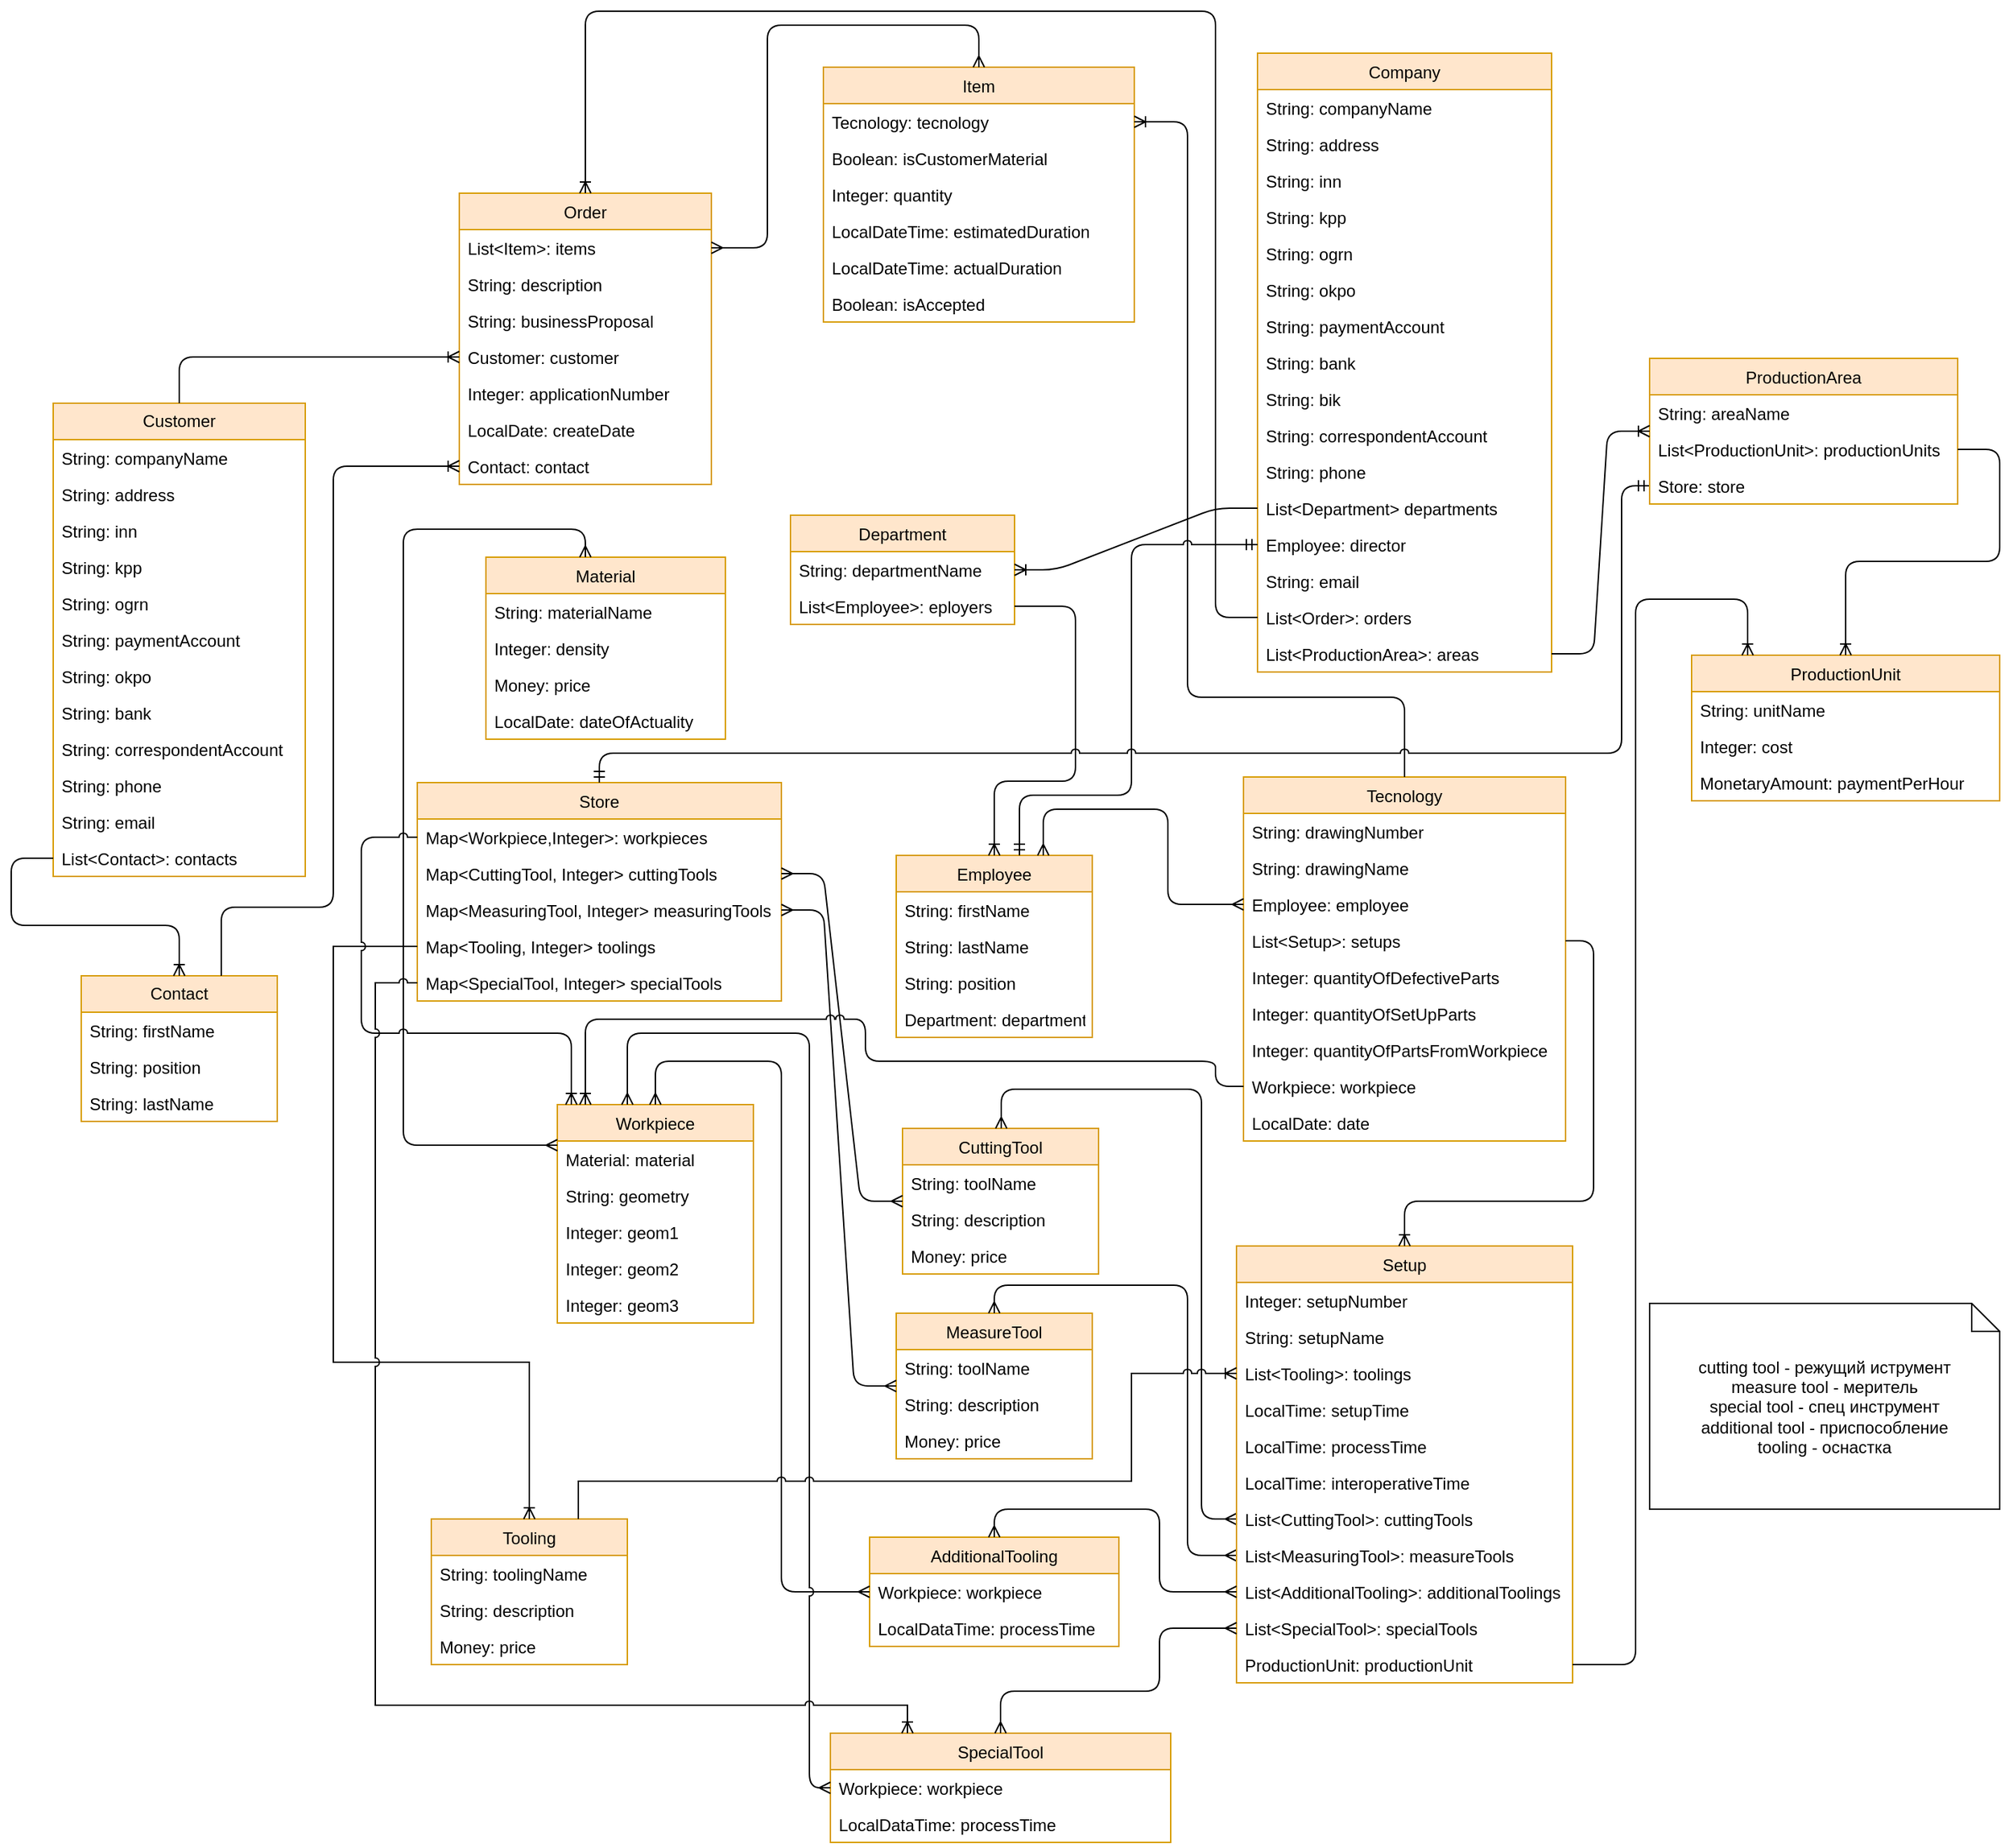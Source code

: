 <mxfile version="21.3.7" type="device">
  <diagram id="e2vLwhPOneZPLbPI2sQy" name="Page-1">
    <mxGraphModel dx="2229" dy="2320" grid="1" gridSize="10" guides="1" tooltips="1" connect="1" arrows="1" fold="1" page="1" pageScale="1" pageWidth="1169" pageHeight="1654" math="0" shadow="0">
      <root>
        <mxCell id="0" />
        <mxCell id="1" parent="0" />
        <mxCell id="n8ERuoMz0wGaSnpFPKBe-1" value="Order" style="swimlane;fontStyle=0;childLayout=stackLayout;horizontal=1;startSize=26;fillColor=#ffe6cc;horizontalStack=0;resizeParent=1;resizeParentMax=0;resizeLast=0;collapsible=1;marginBottom=0;swimlaneLine=1;strokeColor=#d79b00;" parent="1" vertex="1">
          <mxGeometry x="40" y="110" width="180" height="208" as="geometry">
            <mxRectangle x="100" y="100" width="60" height="26" as="alternateBounds" />
          </mxGeometry>
        </mxCell>
        <mxCell id="n8ERuoMz0wGaSnpFPKBe-2" value="List&lt;Item&gt;: items" style="text;strokeColor=none;fillColor=none;align=left;verticalAlign=top;spacingLeft=4;spacingRight=4;overflow=hidden;rotatable=0;points=[[0,0.5],[1,0.5]];portConstraint=eastwest;" parent="n8ERuoMz0wGaSnpFPKBe-1" vertex="1">
          <mxGeometry y="26" width="180" height="26" as="geometry" />
        </mxCell>
        <mxCell id="n8ERuoMz0wGaSnpFPKBe-3" value="String: description" style="text;strokeColor=none;fillColor=none;align=left;verticalAlign=top;spacingLeft=4;spacingRight=4;overflow=hidden;rotatable=0;points=[[0,0.5],[1,0.5]];portConstraint=eastwest;" parent="n8ERuoMz0wGaSnpFPKBe-1" vertex="1">
          <mxGeometry y="52" width="180" height="26" as="geometry" />
        </mxCell>
        <mxCell id="n8ERuoMz0wGaSnpFPKBe-4" value="String: businessProposal" style="text;strokeColor=none;fillColor=none;align=left;verticalAlign=top;spacingLeft=4;spacingRight=4;overflow=hidden;rotatable=0;points=[[0,0.5],[1,0.5]];portConstraint=eastwest;fontColor=#000000;" parent="n8ERuoMz0wGaSnpFPKBe-1" vertex="1">
          <mxGeometry y="78" width="180" height="26" as="geometry" />
        </mxCell>
        <mxCell id="n8ERuoMz0wGaSnpFPKBe-5" value="Customer: customer" style="text;strokeColor=none;fillColor=none;align=left;verticalAlign=top;spacingLeft=4;spacingRight=4;overflow=hidden;rotatable=0;points=[[0,0.5],[1,0.5]];portConstraint=eastwest;fontColor=#000000;" parent="n8ERuoMz0wGaSnpFPKBe-1" vertex="1">
          <mxGeometry y="104" width="180" height="26" as="geometry" />
        </mxCell>
        <mxCell id="n8ERuoMz0wGaSnpFPKBe-11" value="Integer: applicationNumber" style="text;strokeColor=none;fillColor=none;align=left;verticalAlign=top;spacingLeft=4;spacingRight=4;overflow=hidden;rotatable=0;points=[[0,0.5],[1,0.5]];portConstraint=eastwest;fontColor=#000000;" parent="n8ERuoMz0wGaSnpFPKBe-1" vertex="1">
          <mxGeometry y="130" width="180" height="26" as="geometry" />
        </mxCell>
        <mxCell id="qYJSlX8io_cMQXO1sd_D-31" value="LocalDate: createDate" style="text;strokeColor=none;fillColor=none;align=left;verticalAlign=top;spacingLeft=4;spacingRight=4;overflow=hidden;rotatable=0;points=[[0,0.5],[1,0.5]];portConstraint=eastwest;fontColor=#000000;" parent="n8ERuoMz0wGaSnpFPKBe-1" vertex="1">
          <mxGeometry y="156" width="180" height="26" as="geometry" />
        </mxCell>
        <mxCell id="Qwl9Rl1eCYx9EYwhhPpN-28" value="Contact: contact" style="text;strokeColor=none;fillColor=none;align=left;verticalAlign=top;spacingLeft=4;spacingRight=4;overflow=hidden;rotatable=0;points=[[0,0.5],[1,0.5]];portConstraint=eastwest;fontColor=#000000;" parent="n8ERuoMz0wGaSnpFPKBe-1" vertex="1">
          <mxGeometry y="182" width="180" height="26" as="geometry" />
        </mxCell>
        <mxCell id="n8ERuoMz0wGaSnpFPKBe-6" value="Item" style="swimlane;fontStyle=0;childLayout=stackLayout;horizontal=1;startSize=26;fillColor=#ffe6cc;horizontalStack=0;resizeParent=1;resizeParentMax=0;resizeLast=0;collapsible=1;marginBottom=0;direction=east;strokeColor=#d79b00;" parent="1" vertex="1">
          <mxGeometry x="300" y="20" width="222" height="182" as="geometry" />
        </mxCell>
        <mxCell id="n8ERuoMz0wGaSnpFPKBe-19" value="Tecnology: tecnology" style="text;strokeColor=none;fillColor=none;align=left;verticalAlign=top;spacingLeft=4;spacingRight=4;overflow=hidden;rotatable=0;points=[[0,0.5],[1,0.5]];portConstraint=eastwest;" parent="n8ERuoMz0wGaSnpFPKBe-6" vertex="1">
          <mxGeometry y="26" width="222" height="26" as="geometry" />
        </mxCell>
        <mxCell id="qYJSlX8io_cMQXO1sd_D-25" value="Boolean: isCustomerMaterial" style="text;strokeColor=none;fillColor=none;align=left;verticalAlign=top;spacingLeft=4;spacingRight=4;overflow=hidden;rotatable=0;points=[[0,0.5],[1,0.5]];portConstraint=eastwest;" parent="n8ERuoMz0wGaSnpFPKBe-6" vertex="1">
          <mxGeometry y="52" width="222" height="26" as="geometry" />
        </mxCell>
        <mxCell id="qYJSlX8io_cMQXO1sd_D-28" value="Integer: quantity" style="text;strokeColor=none;fillColor=none;align=left;verticalAlign=top;spacingLeft=4;spacingRight=4;overflow=hidden;rotatable=0;points=[[0,0.5],[1,0.5]];portConstraint=eastwest;" parent="n8ERuoMz0wGaSnpFPKBe-6" vertex="1">
          <mxGeometry y="78" width="222" height="26" as="geometry" />
        </mxCell>
        <mxCell id="qYJSlX8io_cMQXO1sd_D-32" value="LocalDateTime: estimatedDuration" style="text;strokeColor=none;fillColor=none;align=left;verticalAlign=top;spacingLeft=4;spacingRight=4;overflow=hidden;rotatable=0;points=[[0,0.5],[1,0.5]];portConstraint=eastwest;" parent="n8ERuoMz0wGaSnpFPKBe-6" vertex="1">
          <mxGeometry y="104" width="222" height="26" as="geometry" />
        </mxCell>
        <mxCell id="qYJSlX8io_cMQXO1sd_D-36" value="LocalDateTime: actualDuration" style="text;strokeColor=none;fillColor=none;align=left;verticalAlign=top;spacingLeft=4;spacingRight=4;overflow=hidden;rotatable=0;points=[[0,0.5],[1,0.5]];portConstraint=eastwest;" parent="n8ERuoMz0wGaSnpFPKBe-6" vertex="1">
          <mxGeometry y="130" width="222" height="26" as="geometry" />
        </mxCell>
        <mxCell id="qYJSlX8io_cMQXO1sd_D-37" value="Boolean: isAccepted" style="text;strokeColor=none;fillColor=none;align=left;verticalAlign=top;spacingLeft=4;spacingRight=4;overflow=hidden;rotatable=0;points=[[0,0.5],[1,0.5]];portConstraint=eastwest;" parent="n8ERuoMz0wGaSnpFPKBe-6" vertex="1">
          <mxGeometry y="156" width="222" height="26" as="geometry" />
        </mxCell>
        <mxCell id="qYJSlX8io_cMQXO1sd_D-9" value="" style="edgeStyle=orthogonalEdgeStyle;fontSize=12;html=1;endArrow=ERmany;startArrow=ERmany;exitX=1;exitY=0.5;exitDx=0;exitDy=0;" parent="1" source="n8ERuoMz0wGaSnpFPKBe-2" target="n8ERuoMz0wGaSnpFPKBe-6" edge="1">
          <mxGeometry width="100" height="100" relative="1" as="geometry">
            <mxPoint x="310" y="280" as="sourcePoint" />
            <mxPoint x="200" y="520" as="targetPoint" />
            <Array as="points">
              <mxPoint x="260" y="149" />
              <mxPoint x="260" y="-10" />
              <mxPoint x="411" y="-10" />
            </Array>
          </mxGeometry>
        </mxCell>
        <mxCell id="qYJSlX8io_cMQXO1sd_D-10" value="Tecnology" style="swimlane;fontStyle=0;childLayout=stackLayout;horizontal=1;startSize=26;fillColor=#ffe6cc;horizontalStack=0;resizeParent=1;resizeParentMax=0;resizeLast=0;collapsible=1;marginBottom=0;fontSize=12;glass=0;comic=0;strokeColor=#d79b00;" parent="1" vertex="1">
          <mxGeometry x="600" y="527" width="230" height="260" as="geometry" />
        </mxCell>
        <mxCell id="qYJSlX8io_cMQXO1sd_D-14" value="String: drawingNumber" style="text;strokeColor=none;fillColor=none;align=left;verticalAlign=top;spacingLeft=4;spacingRight=4;overflow=hidden;rotatable=0;points=[[0,0.5],[1,0.5]];portConstraint=eastwest;" parent="qYJSlX8io_cMQXO1sd_D-10" vertex="1">
          <mxGeometry y="26" width="230" height="26" as="geometry" />
        </mxCell>
        <mxCell id="qYJSlX8io_cMQXO1sd_D-15" value="String: drawingName" style="text;strokeColor=none;fillColor=none;align=left;verticalAlign=top;spacingLeft=4;spacingRight=4;overflow=hidden;rotatable=0;points=[[0,0.5],[1,0.5]];portConstraint=eastwest;" parent="qYJSlX8io_cMQXO1sd_D-10" vertex="1">
          <mxGeometry y="52" width="230" height="26" as="geometry" />
        </mxCell>
        <mxCell id="qYJSlX8io_cMQXO1sd_D-24" value="Employee: employee" style="text;strokeColor=none;fillColor=none;align=left;verticalAlign=top;spacingLeft=4;spacingRight=4;overflow=hidden;rotatable=0;points=[[0,0.5],[1,0.5]];portConstraint=eastwest;" parent="qYJSlX8io_cMQXO1sd_D-10" vertex="1">
          <mxGeometry y="78" width="230" height="26" as="geometry" />
        </mxCell>
        <mxCell id="qYJSlX8io_cMQXO1sd_D-21" value="List&lt;Setup&gt;: setups" style="text;strokeColor=none;fillColor=none;align=left;verticalAlign=top;spacingLeft=4;spacingRight=4;overflow=hidden;rotatable=0;points=[[0,0.5],[1,0.5]];portConstraint=eastwest;" parent="qYJSlX8io_cMQXO1sd_D-10" vertex="1">
          <mxGeometry y="104" width="230" height="26" as="geometry" />
        </mxCell>
        <mxCell id="qYJSlX8io_cMQXO1sd_D-20" value="Integer: quantityOfDefectiveParts" style="text;strokeColor=none;fillColor=none;align=left;verticalAlign=top;spacingLeft=4;spacingRight=4;overflow=hidden;rotatable=0;points=[[0,0.5],[1,0.5]];portConstraint=eastwest;" parent="qYJSlX8io_cMQXO1sd_D-10" vertex="1">
          <mxGeometry y="130" width="230" height="26" as="geometry" />
        </mxCell>
        <mxCell id="qYJSlX8io_cMQXO1sd_D-19" value="Integer: quantityOfSetUpParts" style="text;strokeColor=none;fillColor=none;align=left;verticalAlign=top;spacingLeft=4;spacingRight=4;overflow=hidden;rotatable=0;points=[[0,0.5],[1,0.5]];portConstraint=eastwest;" parent="qYJSlX8io_cMQXO1sd_D-10" vertex="1">
          <mxGeometry y="156" width="230" height="26" as="geometry" />
        </mxCell>
        <mxCell id="qYJSlX8io_cMQXO1sd_D-18" value="Integer: quantityOfPartsFromWorkpiece" style="text;strokeColor=none;fillColor=none;align=left;verticalAlign=top;spacingLeft=4;spacingRight=4;overflow=hidden;rotatable=0;points=[[0,0.5],[1,0.5]];portConstraint=eastwest;" parent="qYJSlX8io_cMQXO1sd_D-10" vertex="1">
          <mxGeometry y="182" width="230" height="26" as="geometry" />
        </mxCell>
        <mxCell id="qYJSlX8io_cMQXO1sd_D-17" value="Workpiece: workpiece" style="text;strokeColor=none;fillColor=none;align=left;verticalAlign=top;spacingLeft=4;spacingRight=4;overflow=hidden;rotatable=0;points=[[0,0.5],[1,0.5]];portConstraint=eastwest;" parent="qYJSlX8io_cMQXO1sd_D-10" vertex="1">
          <mxGeometry y="208" width="230" height="26" as="geometry" />
        </mxCell>
        <mxCell id="qYJSlX8io_cMQXO1sd_D-33" value="LocalDate: date" style="text;strokeColor=none;fillColor=none;align=left;verticalAlign=top;spacingLeft=4;spacingRight=4;overflow=hidden;rotatable=0;points=[[0,0.5],[1,0.5]];portConstraint=eastwest;" parent="qYJSlX8io_cMQXO1sd_D-10" vertex="1">
          <mxGeometry y="234" width="230" height="26" as="geometry" />
        </mxCell>
        <mxCell id="qYJSlX8io_cMQXO1sd_D-26" value="" style="edgeStyle=orthogonalEdgeStyle;fontSize=12;html=1;endArrow=ERoneToMany;jumpStyle=arc;exitX=0.5;exitY=0;exitDx=0;exitDy=0;" parent="1" source="qYJSlX8io_cMQXO1sd_D-10" target="n8ERuoMz0wGaSnpFPKBe-19" edge="1">
          <mxGeometry width="100" height="100" relative="1" as="geometry">
            <mxPoint x="590" y="100" as="sourcePoint" />
            <mxPoint x="550" y="280" as="targetPoint" />
            <Array as="points">
              <mxPoint x="715" y="470" />
              <mxPoint x="560" y="470" />
              <mxPoint x="560" y="59" />
            </Array>
          </mxGeometry>
        </mxCell>
        <mxCell id="qYJSlX8io_cMQXO1sd_D-38" value="Material" style="swimlane;fontStyle=0;childLayout=stackLayout;horizontal=1;startSize=26;fillColor=#ffe6cc;horizontalStack=0;resizeParent=1;resizeParentMax=0;resizeLast=0;collapsible=1;marginBottom=0;fontSize=12;strokeColor=#d79b00;" parent="1" vertex="1">
          <mxGeometry x="59" y="370" width="171" height="130" as="geometry" />
        </mxCell>
        <mxCell id="qYJSlX8io_cMQXO1sd_D-39" value="String: materialName" style="text;strokeColor=none;fillColor=none;align=left;verticalAlign=top;spacingLeft=4;spacingRight=4;overflow=hidden;rotatable=0;points=[[0,0.5],[1,0.5]];portConstraint=eastwest;" parent="qYJSlX8io_cMQXO1sd_D-38" vertex="1">
          <mxGeometry y="26" width="171" height="26" as="geometry" />
        </mxCell>
        <mxCell id="qYJSlX8io_cMQXO1sd_D-40" value="Integer: density" style="text;strokeColor=none;fillColor=none;align=left;verticalAlign=top;spacingLeft=4;spacingRight=4;overflow=hidden;rotatable=0;points=[[0,0.5],[1,0.5]];portConstraint=eastwest;" parent="qYJSlX8io_cMQXO1sd_D-38" vertex="1">
          <mxGeometry y="52" width="171" height="26" as="geometry" />
        </mxCell>
        <mxCell id="qYJSlX8io_cMQXO1sd_D-41" value="Money: price" style="text;strokeColor=none;fillColor=none;align=left;verticalAlign=top;spacingLeft=4;spacingRight=4;overflow=hidden;rotatable=0;points=[[0,0.5],[1,0.5]];portConstraint=eastwest;" parent="qYJSlX8io_cMQXO1sd_D-38" vertex="1">
          <mxGeometry y="78" width="171" height="26" as="geometry" />
        </mxCell>
        <mxCell id="qYJSlX8io_cMQXO1sd_D-43" value="LocalDate: dateOfActuality" style="text;strokeColor=none;fillColor=none;align=left;verticalAlign=top;spacingLeft=4;spacingRight=4;overflow=hidden;rotatable=0;points=[[0,0.5],[1,0.5]];portConstraint=eastwest;" parent="qYJSlX8io_cMQXO1sd_D-38" vertex="1">
          <mxGeometry y="104" width="171" height="26" as="geometry" />
        </mxCell>
        <mxCell id="qYJSlX8io_cMQXO1sd_D-52" value="Employee" style="swimlane;fontStyle=0;childLayout=stackLayout;horizontal=1;startSize=26;fillColor=#ffe6cc;horizontalStack=0;resizeParent=1;resizeParentMax=0;resizeLast=0;collapsible=1;marginBottom=0;fontSize=12;strokeColor=#d79b00;" parent="1" vertex="1">
          <mxGeometry x="352" y="583" width="140" height="130" as="geometry" />
        </mxCell>
        <mxCell id="qYJSlX8io_cMQXO1sd_D-54" value="String: firstName" style="text;strokeColor=none;fillColor=none;align=left;verticalAlign=top;spacingLeft=4;spacingRight=4;overflow=hidden;rotatable=0;points=[[0,0.5],[1,0.5]];portConstraint=eastwest;" parent="qYJSlX8io_cMQXO1sd_D-52" vertex="1">
          <mxGeometry y="26" width="140" height="26" as="geometry" />
        </mxCell>
        <mxCell id="qYJSlX8io_cMQXO1sd_D-55" value="String: lastName" style="text;strokeColor=none;fillColor=none;align=left;verticalAlign=top;spacingLeft=4;spacingRight=4;overflow=hidden;rotatable=0;points=[[0,0.5],[1,0.5]];portConstraint=eastwest;" parent="qYJSlX8io_cMQXO1sd_D-52" vertex="1">
          <mxGeometry y="52" width="140" height="26" as="geometry" />
        </mxCell>
        <mxCell id="qYJSlX8io_cMQXO1sd_D-53" value="String: position" style="text;strokeColor=none;fillColor=none;align=left;verticalAlign=top;spacingLeft=4;spacingRight=4;overflow=hidden;rotatable=0;points=[[0,0.5],[1,0.5]];portConstraint=eastwest;" parent="qYJSlX8io_cMQXO1sd_D-52" vertex="1">
          <mxGeometry y="78" width="140" height="26" as="geometry" />
        </mxCell>
        <mxCell id="qYJSlX8io_cMQXO1sd_D-57" value="Department: department" style="text;strokeColor=none;fillColor=none;align=left;verticalAlign=top;spacingLeft=4;spacingRight=4;overflow=hidden;rotatable=0;points=[[0,0.5],[1,0.5]];portConstraint=eastwest;" parent="qYJSlX8io_cMQXO1sd_D-52" vertex="1">
          <mxGeometry y="104" width="140" height="26" as="geometry" />
        </mxCell>
        <mxCell id="qYJSlX8io_cMQXO1sd_D-56" value="" style="edgeStyle=orthogonalEdgeStyle;fontSize=12;html=1;endArrow=ERmany;startArrow=ERmany;exitX=0.75;exitY=0;exitDx=0;exitDy=0;" parent="1" source="qYJSlX8io_cMQXO1sd_D-52" target="qYJSlX8io_cMQXO1sd_D-24" edge="1">
          <mxGeometry width="100" height="100" relative="1" as="geometry">
            <mxPoint x="520" y="570" as="sourcePoint" />
            <mxPoint x="160" y="690" as="targetPoint" />
            <Array as="points">
              <mxPoint x="457" y="550" />
              <mxPoint x="546" y="550" />
              <mxPoint x="546" y="618" />
            </Array>
          </mxGeometry>
        </mxCell>
        <mxCell id="qYJSlX8io_cMQXO1sd_D-58" value="Department" style="swimlane;fontStyle=0;childLayout=stackLayout;horizontal=1;startSize=26;fillColor=#ffe6cc;horizontalStack=0;resizeParent=1;resizeParentMax=0;resizeLast=0;collapsible=1;marginBottom=0;fontSize=12;strokeColor=#d79b00;" parent="1" vertex="1">
          <mxGeometry x="276.5" y="340" width="160" height="78" as="geometry" />
        </mxCell>
        <mxCell id="qYJSlX8io_cMQXO1sd_D-59" value="String: departmentName" style="text;strokeColor=none;fillColor=none;align=left;verticalAlign=top;spacingLeft=4;spacingRight=4;overflow=hidden;rotatable=0;points=[[0,0.5],[1,0.5]];portConstraint=eastwest;" parent="qYJSlX8io_cMQXO1sd_D-58" vertex="1">
          <mxGeometry y="26" width="160" height="26" as="geometry" />
        </mxCell>
        <mxCell id="qYJSlX8io_cMQXO1sd_D-61" value="List&lt;Employee&gt;: eployers" style="text;strokeColor=none;fillColor=none;align=left;verticalAlign=top;spacingLeft=4;spacingRight=4;overflow=hidden;rotatable=0;points=[[0,0.5],[1,0.5]];portConstraint=eastwest;" parent="qYJSlX8io_cMQXO1sd_D-58" vertex="1">
          <mxGeometry y="52" width="160" height="26" as="geometry" />
        </mxCell>
        <mxCell id="qYJSlX8io_cMQXO1sd_D-62" value="" style="edgeStyle=orthogonalEdgeStyle;fontSize=12;html=1;endArrow=ERoneToMany;rounded=1;entryX=0.5;entryY=0;entryDx=0;entryDy=0;" parent="1" source="qYJSlX8io_cMQXO1sd_D-61" target="qYJSlX8io_cMQXO1sd_D-52" edge="1">
          <mxGeometry width="100" height="100" relative="1" as="geometry">
            <mxPoint x="60" y="810" as="sourcePoint" />
            <mxPoint x="160" y="710" as="targetPoint" />
            <Array as="points">
              <mxPoint x="480" y="405" />
              <mxPoint x="480" y="530" />
              <mxPoint x="422" y="530" />
            </Array>
          </mxGeometry>
        </mxCell>
        <mxCell id="qYJSlX8io_cMQXO1sd_D-63" value="Company" style="swimlane;fontStyle=0;childLayout=stackLayout;horizontal=1;startSize=26;fillColor=#ffe6cc;horizontalStack=0;resizeParent=1;resizeParentMax=0;resizeLast=0;collapsible=1;marginBottom=0;fontSize=12;strokeColor=#d79b00;" parent="1" vertex="1">
          <mxGeometry x="610" y="10" width="210" height="442" as="geometry" />
        </mxCell>
        <mxCell id="qYJSlX8io_cMQXO1sd_D-64" value="String: companyName" style="text;strokeColor=none;fillColor=none;align=left;verticalAlign=top;spacingLeft=4;spacingRight=4;overflow=hidden;rotatable=0;points=[[0,0.5],[1,0.5]];portConstraint=eastwest;" parent="qYJSlX8io_cMQXO1sd_D-63" vertex="1">
          <mxGeometry y="26" width="210" height="26" as="geometry" />
        </mxCell>
        <mxCell id="qYJSlX8io_cMQXO1sd_D-65" value="String: address" style="text;strokeColor=none;fillColor=none;align=left;verticalAlign=top;spacingLeft=4;spacingRight=4;overflow=hidden;rotatable=0;points=[[0,0.5],[1,0.5]];portConstraint=eastwest;" parent="qYJSlX8io_cMQXO1sd_D-63" vertex="1">
          <mxGeometry y="52" width="210" height="26" as="geometry" />
        </mxCell>
        <mxCell id="qYJSlX8io_cMQXO1sd_D-66" value="String: inn" style="text;strokeColor=none;fillColor=none;align=left;verticalAlign=top;spacingLeft=4;spacingRight=4;overflow=hidden;rotatable=0;points=[[0,0.5],[1,0.5]];portConstraint=eastwest;" parent="qYJSlX8io_cMQXO1sd_D-63" vertex="1">
          <mxGeometry y="78" width="210" height="26" as="geometry" />
        </mxCell>
        <mxCell id="qYJSlX8io_cMQXO1sd_D-67" value="String: kpp" style="text;strokeColor=none;fillColor=none;align=left;verticalAlign=top;spacingLeft=4;spacingRight=4;overflow=hidden;rotatable=0;points=[[0,0.5],[1,0.5]];portConstraint=eastwest;" parent="qYJSlX8io_cMQXO1sd_D-63" vertex="1">
          <mxGeometry y="104" width="210" height="26" as="geometry" />
        </mxCell>
        <mxCell id="qYJSlX8io_cMQXO1sd_D-68" value="String: ogrn" style="text;strokeColor=none;fillColor=none;align=left;verticalAlign=top;spacingLeft=4;spacingRight=4;overflow=hidden;rotatable=0;points=[[0,0.5],[1,0.5]];portConstraint=eastwest;" parent="qYJSlX8io_cMQXO1sd_D-63" vertex="1">
          <mxGeometry y="130" width="210" height="26" as="geometry" />
        </mxCell>
        <mxCell id="qYJSlX8io_cMQXO1sd_D-69" value="String: okpo" style="text;strokeColor=none;fillColor=none;align=left;verticalAlign=top;spacingLeft=4;spacingRight=4;overflow=hidden;rotatable=0;points=[[0,0.5],[1,0.5]];portConstraint=eastwest;" parent="qYJSlX8io_cMQXO1sd_D-63" vertex="1">
          <mxGeometry y="156" width="210" height="26" as="geometry" />
        </mxCell>
        <mxCell id="qYJSlX8io_cMQXO1sd_D-70" value="String: paymentAccount" style="text;strokeColor=none;fillColor=none;align=left;verticalAlign=top;spacingLeft=4;spacingRight=4;overflow=hidden;rotatable=0;points=[[0,0.5],[1,0.5]];portConstraint=eastwest;" parent="qYJSlX8io_cMQXO1sd_D-63" vertex="1">
          <mxGeometry y="182" width="210" height="26" as="geometry" />
        </mxCell>
        <mxCell id="qYJSlX8io_cMQXO1sd_D-71" value="String: bank" style="text;strokeColor=none;fillColor=none;align=left;verticalAlign=top;spacingLeft=4;spacingRight=4;overflow=hidden;rotatable=0;points=[[0,0.5],[1,0.5]];portConstraint=eastwest;" parent="qYJSlX8io_cMQXO1sd_D-63" vertex="1">
          <mxGeometry y="208" width="210" height="26" as="geometry" />
        </mxCell>
        <mxCell id="qYJSlX8io_cMQXO1sd_D-72" value="String: bik" style="text;strokeColor=none;fillColor=none;align=left;verticalAlign=top;spacingLeft=4;spacingRight=4;overflow=hidden;rotatable=0;points=[[0,0.5],[1,0.5]];portConstraint=eastwest;" parent="qYJSlX8io_cMQXO1sd_D-63" vertex="1">
          <mxGeometry y="234" width="210" height="26" as="geometry" />
        </mxCell>
        <mxCell id="qYJSlX8io_cMQXO1sd_D-73" value="String: correspondentAccount" style="text;strokeColor=none;fillColor=none;align=left;verticalAlign=top;spacingLeft=4;spacingRight=4;overflow=hidden;rotatable=0;points=[[0,0.5],[1,0.5]];portConstraint=eastwest;" parent="qYJSlX8io_cMQXO1sd_D-63" vertex="1">
          <mxGeometry y="260" width="210" height="26" as="geometry" />
        </mxCell>
        <mxCell id="qYJSlX8io_cMQXO1sd_D-74" value="String: phone" style="text;strokeColor=none;fillColor=none;align=left;verticalAlign=top;spacingLeft=4;spacingRight=4;overflow=hidden;rotatable=0;points=[[0,0.5],[1,0.5]];portConstraint=eastwest;" parent="qYJSlX8io_cMQXO1sd_D-63" vertex="1">
          <mxGeometry y="286" width="210" height="26" as="geometry" />
        </mxCell>
        <mxCell id="qYJSlX8io_cMQXO1sd_D-75" value="List&lt;Department&gt; departments" style="text;strokeColor=none;fillColor=none;align=left;verticalAlign=top;spacingLeft=4;spacingRight=4;overflow=hidden;rotatable=0;points=[[0,0.5],[1,0.5]];portConstraint=eastwest;" parent="qYJSlX8io_cMQXO1sd_D-63" vertex="1">
          <mxGeometry y="312" width="210" height="26" as="geometry" />
        </mxCell>
        <mxCell id="qYJSlX8io_cMQXO1sd_D-76" value="Employee: director" style="text;strokeColor=none;fillColor=none;align=left;verticalAlign=top;spacingLeft=4;spacingRight=4;overflow=hidden;rotatable=0;points=[[0,0.5],[1,0.5]];portConstraint=eastwest;" parent="qYJSlX8io_cMQXO1sd_D-63" vertex="1">
          <mxGeometry y="338" width="210" height="26" as="geometry" />
        </mxCell>
        <mxCell id="qYJSlX8io_cMQXO1sd_D-82" value="String: email" style="text;strokeColor=none;fillColor=none;align=left;verticalAlign=top;spacingLeft=4;spacingRight=4;overflow=hidden;rotatable=0;points=[[0,0.5],[1,0.5]];portConstraint=eastwest;" parent="qYJSlX8io_cMQXO1sd_D-63" vertex="1">
          <mxGeometry y="364" width="210" height="26" as="geometry" />
        </mxCell>
        <mxCell id="qYJSlX8io_cMQXO1sd_D-138" value="List&lt;Order&gt;: orders" style="text;strokeColor=none;fillColor=none;align=left;verticalAlign=top;spacingLeft=4;spacingRight=4;overflow=hidden;rotatable=0;points=[[0,0.5],[1,0.5]];portConstraint=eastwest;" parent="qYJSlX8io_cMQXO1sd_D-63" vertex="1">
          <mxGeometry y="390" width="210" height="26" as="geometry" />
        </mxCell>
        <mxCell id="qYJSlX8io_cMQXO1sd_D-144" value="List&lt;ProductionArea&gt;: areas" style="text;strokeColor=none;fillColor=none;align=left;verticalAlign=top;spacingLeft=4;spacingRight=4;overflow=hidden;rotatable=0;points=[[0,0.5],[1,0.5]];portConstraint=eastwest;" parent="qYJSlX8io_cMQXO1sd_D-63" vertex="1">
          <mxGeometry y="416" width="210" height="26" as="geometry" />
        </mxCell>
        <mxCell id="qYJSlX8io_cMQXO1sd_D-78" value="" style="edgeStyle=entityRelationEdgeStyle;fontSize=12;html=1;endArrow=ERoneToMany;" parent="1" source="qYJSlX8io_cMQXO1sd_D-75" target="qYJSlX8io_cMQXO1sd_D-58" edge="1">
          <mxGeometry width="100" height="100" relative="1" as="geometry">
            <mxPoint x="60" y="860" as="sourcePoint" />
            <mxPoint x="160" y="760" as="targetPoint" />
          </mxGeometry>
        </mxCell>
        <mxCell id="qYJSlX8io_cMQXO1sd_D-81" value="" style="edgeStyle=orthogonalEdgeStyle;fontSize=12;html=1;endArrow=ERmandOne;startArrow=ERmandOne;entryX=0;entryY=0.5;entryDx=0;entryDy=0;jumpStyle=arc;verticalAlign=middle;" parent="1" source="qYJSlX8io_cMQXO1sd_D-52" target="qYJSlX8io_cMQXO1sd_D-76" edge="1">
          <mxGeometry width="100" height="100" relative="1" as="geometry">
            <mxPoint x="500" y="680" as="sourcePoint" />
            <mxPoint x="530" y="710" as="targetPoint" />
            <Array as="points">
              <mxPoint x="440" y="540" />
              <mxPoint x="520" y="540" />
              <mxPoint x="520" y="361" />
            </Array>
          </mxGeometry>
        </mxCell>
        <mxCell id="qYJSlX8io_cMQXO1sd_D-83" value="CuttingTool" style="swimlane;fontStyle=0;childLayout=stackLayout;horizontal=1;startSize=26;fillColor=#ffe6cc;horizontalStack=0;resizeParent=1;resizeParentMax=0;resizeLast=0;collapsible=1;marginBottom=0;fontSize=12;strokeColor=#d79b00;" parent="1" vertex="1">
          <mxGeometry x="356.5" y="778" width="140" height="104" as="geometry" />
        </mxCell>
        <mxCell id="qYJSlX8io_cMQXO1sd_D-84" value="String: toolName" style="text;strokeColor=none;fillColor=none;align=left;verticalAlign=top;spacingLeft=4;spacingRight=4;overflow=hidden;rotatable=0;points=[[0,0.5],[1,0.5]];portConstraint=eastwest;" parent="qYJSlX8io_cMQXO1sd_D-83" vertex="1">
          <mxGeometry y="26" width="140" height="26" as="geometry" />
        </mxCell>
        <mxCell id="qYJSlX8io_cMQXO1sd_D-85" value="String: description" style="text;strokeColor=none;fillColor=none;align=left;verticalAlign=top;spacingLeft=4;spacingRight=4;overflow=hidden;rotatable=0;points=[[0,0.5],[1,0.5]];portConstraint=eastwest;" parent="qYJSlX8io_cMQXO1sd_D-83" vertex="1">
          <mxGeometry y="52" width="140" height="26" as="geometry" />
        </mxCell>
        <mxCell id="qYJSlX8io_cMQXO1sd_D-86" value="Money: price" style="text;strokeColor=none;fillColor=none;align=left;verticalAlign=top;spacingLeft=4;spacingRight=4;overflow=hidden;rotatable=0;points=[[0,0.5],[1,0.5]];portConstraint=eastwest;" parent="qYJSlX8io_cMQXO1sd_D-83" vertex="1">
          <mxGeometry y="78" width="140" height="26" as="geometry" />
        </mxCell>
        <mxCell id="qYJSlX8io_cMQXO1sd_D-88" value="" style="edgeStyle=orthogonalEdgeStyle;fontSize=12;html=1;endArrow=ERmany;startArrow=ERmany;strokeColor=#000000;rounded=1;jumpStyle=arc;comic=0;shadow=0;orthogonalLoop=1;noJump=0;" parent="1" source="qYJSlX8io_cMQXO1sd_D-23" target="qYJSlX8io_cMQXO1sd_D-83" edge="1">
          <mxGeometry width="100" height="100" relative="1" as="geometry">
            <mxPoint x="60" y="1010" as="sourcePoint" />
            <mxPoint x="160" y="910" as="targetPoint" />
            <Array as="points">
              <mxPoint x="570" y="1057" />
              <mxPoint x="570" y="750" />
              <mxPoint x="427" y="750" />
            </Array>
          </mxGeometry>
        </mxCell>
        <mxCell id="qYJSlX8io_cMQXO1sd_D-90" value="MeasureTool" style="swimlane;fontStyle=0;childLayout=stackLayout;horizontal=1;startSize=26;fillColor=#ffe6cc;horizontalStack=0;resizeParent=1;resizeParentMax=0;resizeLast=0;collapsible=1;marginBottom=0;fontSize=12;strokeColor=#d79b00;" parent="1" vertex="1">
          <mxGeometry x="352" y="910" width="140" height="104" as="geometry" />
        </mxCell>
        <mxCell id="qYJSlX8io_cMQXO1sd_D-91" value="String: toolName" style="text;strokeColor=none;fillColor=none;align=left;verticalAlign=top;spacingLeft=4;spacingRight=4;overflow=hidden;rotatable=0;points=[[0,0.5],[1,0.5]];portConstraint=eastwest;" parent="qYJSlX8io_cMQXO1sd_D-90" vertex="1">
          <mxGeometry y="26" width="140" height="26" as="geometry" />
        </mxCell>
        <mxCell id="qYJSlX8io_cMQXO1sd_D-92" value="String: description" style="text;strokeColor=none;fillColor=none;align=left;verticalAlign=top;spacingLeft=4;spacingRight=4;overflow=hidden;rotatable=0;points=[[0,0.5],[1,0.5]];portConstraint=eastwest;" parent="qYJSlX8io_cMQXO1sd_D-90" vertex="1">
          <mxGeometry y="52" width="140" height="26" as="geometry" />
        </mxCell>
        <mxCell id="qYJSlX8io_cMQXO1sd_D-93" value="Money: price" style="text;strokeColor=none;fillColor=none;align=left;verticalAlign=top;spacingLeft=4;spacingRight=4;overflow=hidden;rotatable=0;points=[[0,0.5],[1,0.5]];portConstraint=eastwest;" parent="qYJSlX8io_cMQXO1sd_D-90" vertex="1">
          <mxGeometry y="78" width="140" height="26" as="geometry" />
        </mxCell>
        <mxCell id="qYJSlX8io_cMQXO1sd_D-94" value="" style="edgeStyle=orthogonalEdgeStyle;fontSize=12;html=1;endArrow=ERmany;startArrow=ERmany;shadow=0;strokeColor=#000000;" parent="1" source="qYJSlX8io_cMQXO1sd_D-22" target="qYJSlX8io_cMQXO1sd_D-90" edge="1">
          <mxGeometry width="100" height="100" relative="1" as="geometry">
            <mxPoint x="660" y="820" as="sourcePoint" />
            <mxPoint x="160" y="1010" as="targetPoint" />
            <Array as="points">
              <mxPoint x="560" y="1083" />
              <mxPoint x="560" y="890" />
              <mxPoint x="422" y="890" />
            </Array>
          </mxGeometry>
        </mxCell>
        <mxCell id="qYJSlX8io_cMQXO1sd_D-95" value="Store" style="swimlane;fontStyle=0;childLayout=stackLayout;horizontal=1;startSize=26;fillColor=#ffe6cc;horizontalStack=0;resizeParent=1;resizeParentMax=0;resizeLast=0;collapsible=1;marginBottom=0;fontSize=12;strokeColor=#d79b00;" parent="1" vertex="1">
          <mxGeometry x="10" y="531" width="260" height="156" as="geometry" />
        </mxCell>
        <mxCell id="qYJSlX8io_cMQXO1sd_D-96" value="Map&lt;Workpiece,Integer&gt;: workpieces" style="text;strokeColor=none;fillColor=none;align=left;verticalAlign=top;spacingLeft=4;spacingRight=4;overflow=hidden;rotatable=0;points=[[0,0.5],[1,0.5]];portConstraint=eastwest;" parent="qYJSlX8io_cMQXO1sd_D-95" vertex="1">
          <mxGeometry y="26" width="260" height="26" as="geometry" />
        </mxCell>
        <mxCell id="qYJSlX8io_cMQXO1sd_D-97" value="Map&lt;CuttingTool, Integer&gt; cuttingTools" style="text;strokeColor=none;fillColor=none;align=left;verticalAlign=top;spacingLeft=4;spacingRight=4;overflow=hidden;rotatable=0;points=[[0,0.5],[1,0.5]];portConstraint=eastwest;" parent="qYJSlX8io_cMQXO1sd_D-95" vertex="1">
          <mxGeometry y="52" width="260" height="26" as="geometry" />
        </mxCell>
        <mxCell id="qYJSlX8io_cMQXO1sd_D-98" value="Map&lt;MeasuringTool, Integer&gt; measuringTools" style="text;strokeColor=none;fillColor=none;align=left;verticalAlign=top;spacingLeft=4;spacingRight=4;overflow=hidden;rotatable=0;points=[[0,0.5],[1,0.5]];portConstraint=eastwest;" parent="qYJSlX8io_cMQXO1sd_D-95" vertex="1">
          <mxGeometry y="78" width="260" height="26" as="geometry" />
        </mxCell>
        <mxCell id="fsPhwSQCUlOboSsDo3B6-5" value="Map&lt;Tooling, Integer&gt; toolings" style="text;strokeColor=none;fillColor=none;align=left;verticalAlign=top;spacingLeft=4;spacingRight=4;overflow=hidden;rotatable=0;points=[[0,0.5],[1,0.5]];portConstraint=eastwest;" parent="qYJSlX8io_cMQXO1sd_D-95" vertex="1">
          <mxGeometry y="104" width="260" height="26" as="geometry" />
        </mxCell>
        <mxCell id="fsPhwSQCUlOboSsDo3B6-16" value="Map&lt;SpecialTool, Integer&gt; specialTools" style="text;strokeColor=none;fillColor=none;align=left;verticalAlign=top;spacingLeft=4;spacingRight=4;overflow=hidden;rotatable=0;points=[[0,0.5],[1,0.5]];portConstraint=eastwest;" parent="qYJSlX8io_cMQXO1sd_D-95" vertex="1">
          <mxGeometry y="130" width="260" height="26" as="geometry" />
        </mxCell>
        <mxCell id="qYJSlX8io_cMQXO1sd_D-99" value="" style="edgeStyle=entityRelationEdgeStyle;fontSize=12;html=1;endArrow=ERmany;startArrow=ERmany;shadow=0;strokeColor=#000000;jumpStyle=arc;" parent="1" source="qYJSlX8io_cMQXO1sd_D-98" target="qYJSlX8io_cMQXO1sd_D-90" edge="1">
          <mxGeometry width="100" height="100" relative="1" as="geometry">
            <mxPoint x="160" y="750" as="sourcePoint" />
            <mxPoint x="110" y="1010" as="targetPoint" />
          </mxGeometry>
        </mxCell>
        <mxCell id="qYJSlX8io_cMQXO1sd_D-100" value="" style="edgeStyle=entityRelationEdgeStyle;fontSize=12;html=1;endArrow=ERmany;startArrow=ERmany;shadow=0;strokeColor=#000000;jumpStyle=arc;" parent="1" source="qYJSlX8io_cMQXO1sd_D-97" target="qYJSlX8io_cMQXO1sd_D-83" edge="1">
          <mxGeometry width="100" height="100" relative="1" as="geometry">
            <mxPoint x="150" y="750" as="sourcePoint" />
            <mxPoint x="110" y="1010" as="targetPoint" />
          </mxGeometry>
        </mxCell>
        <mxCell id="qYJSlX8io_cMQXO1sd_D-102" value="" style="edgeStyle=orthogonalEdgeStyle;fontSize=12;html=1;endArrow=ERmandOne;startArrow=ERmandOne;shadow=0;strokeColor=#000000;jumpStyle=arc;exitX=0;exitY=0.5;exitDx=0;exitDy=0;" parent="1" source="fsPhwSQCUlOboSsDo3B6-3" target="qYJSlX8io_cMQXO1sd_D-95" edge="1">
          <mxGeometry width="100" height="100" relative="1" as="geometry">
            <mxPoint x="80" y="710" as="sourcePoint" />
            <mxPoint x="180" y="750" as="targetPoint" />
            <Array as="points">
              <mxPoint x="870" y="319" />
              <mxPoint x="870" y="510" />
              <mxPoint x="140" y="510" />
            </Array>
          </mxGeometry>
        </mxCell>
        <mxCell id="qYJSlX8io_cMQXO1sd_D-103" value="Workpiece" style="swimlane;fontStyle=0;childLayout=stackLayout;horizontal=1;startSize=26;fillColor=#ffe6cc;horizontalStack=0;resizeParent=1;resizeParentMax=0;resizeLast=0;collapsible=1;marginBottom=0;fontSize=12;strokeColor=#d79b00;" parent="1" vertex="1">
          <mxGeometry x="110" y="761" width="140" height="156" as="geometry" />
        </mxCell>
        <mxCell id="qYJSlX8io_cMQXO1sd_D-104" value="Material: material" style="text;strokeColor=none;fillColor=none;align=left;verticalAlign=top;spacingLeft=4;spacingRight=4;overflow=hidden;rotatable=0;points=[[0,0.5],[1,0.5]];portConstraint=eastwest;" parent="qYJSlX8io_cMQXO1sd_D-103" vertex="1">
          <mxGeometry y="26" width="140" height="26" as="geometry" />
        </mxCell>
        <mxCell id="qYJSlX8io_cMQXO1sd_D-105" value="String: geometry" style="text;strokeColor=none;fillColor=none;align=left;verticalAlign=top;spacingLeft=4;spacingRight=4;overflow=hidden;rotatable=0;points=[[0,0.5],[1,0.5]];portConstraint=eastwest;" parent="qYJSlX8io_cMQXO1sd_D-103" vertex="1">
          <mxGeometry y="52" width="140" height="26" as="geometry" />
        </mxCell>
        <mxCell id="qYJSlX8io_cMQXO1sd_D-106" value="Integer: geom1" style="text;strokeColor=none;fillColor=none;align=left;verticalAlign=top;spacingLeft=4;spacingRight=4;overflow=hidden;rotatable=0;points=[[0,0.5],[1,0.5]];portConstraint=eastwest;" parent="qYJSlX8io_cMQXO1sd_D-103" vertex="1">
          <mxGeometry y="78" width="140" height="26" as="geometry" />
        </mxCell>
        <mxCell id="qYJSlX8io_cMQXO1sd_D-110" value="Integer: geom2&#xa;" style="text;strokeColor=none;fillColor=none;align=left;verticalAlign=top;spacingLeft=4;spacingRight=4;overflow=hidden;rotatable=0;points=[[0,0.5],[1,0.5]];portConstraint=eastwest;" parent="qYJSlX8io_cMQXO1sd_D-103" vertex="1">
          <mxGeometry y="104" width="140" height="26" as="geometry" />
        </mxCell>
        <mxCell id="qYJSlX8io_cMQXO1sd_D-111" value="Integer: geom3" style="text;strokeColor=none;fillColor=none;align=left;verticalAlign=top;spacingLeft=4;spacingRight=4;overflow=hidden;rotatable=0;points=[[0,0.5],[1,0.5]];portConstraint=eastwest;" parent="qYJSlX8io_cMQXO1sd_D-103" vertex="1">
          <mxGeometry y="130" width="140" height="26" as="geometry" />
        </mxCell>
        <mxCell id="qYJSlX8io_cMQXO1sd_D-107" value="" style="edgeStyle=orthogonalEdgeStyle;fontSize=12;html=1;endArrow=ERmany;startArrow=ERmany;shadow=0;strokeColor=#000000;jumpStyle=arc;" parent="1" source="qYJSlX8io_cMQXO1sd_D-104" target="qYJSlX8io_cMQXO1sd_D-38" edge="1">
          <mxGeometry width="100" height="100" relative="1" as="geometry">
            <mxPoint x="220" y="840" as="sourcePoint" />
            <mxPoint x="320" y="740" as="targetPoint" />
            <Array as="points">
              <mxPoint y="790" />
              <mxPoint y="350" />
              <mxPoint x="130" y="350" />
            </Array>
          </mxGeometry>
        </mxCell>
        <mxCell id="qYJSlX8io_cMQXO1sd_D-112" value="Setup" style="swimlane;fontStyle=0;childLayout=stackLayout;horizontal=1;startSize=26;fillColor=#ffe6cc;horizontalStack=0;resizeParent=1;resizeParentMax=0;resizeLast=0;collapsible=1;marginBottom=0;fontSize=12;strokeColor=#d79b00;" parent="1" vertex="1">
          <mxGeometry x="595" y="862" width="240" height="312" as="geometry" />
        </mxCell>
        <mxCell id="qYJSlX8io_cMQXO1sd_D-120" value="Integer: setupNumber" style="text;strokeColor=none;fillColor=none;align=left;verticalAlign=top;spacingLeft=4;spacingRight=4;overflow=hidden;rotatable=0;points=[[0,0.5],[1,0.5]];portConstraint=eastwest;glass=0;" parent="qYJSlX8io_cMQXO1sd_D-112" vertex="1">
          <mxGeometry y="26" width="240" height="26" as="geometry" />
        </mxCell>
        <mxCell id="qYJSlX8io_cMQXO1sd_D-113" value="String: setupName" style="text;strokeColor=none;fillColor=none;align=left;verticalAlign=top;spacingLeft=4;spacingRight=4;overflow=hidden;rotatable=0;points=[[0,0.5],[1,0.5]];portConstraint=eastwest;" parent="qYJSlX8io_cMQXO1sd_D-112" vertex="1">
          <mxGeometry y="52" width="240" height="26" as="geometry" />
        </mxCell>
        <mxCell id="qYJSlX8io_cMQXO1sd_D-114" value="List&lt;Tooling&gt;: toolings" style="text;strokeColor=none;fillColor=none;align=left;verticalAlign=top;spacingLeft=4;spacingRight=4;overflow=hidden;rotatable=0;points=[[0,0.5],[1,0.5]];portConstraint=eastwest;" parent="qYJSlX8io_cMQXO1sd_D-112" vertex="1">
          <mxGeometry y="78" width="240" height="26" as="geometry" />
        </mxCell>
        <mxCell id="qYJSlX8io_cMQXO1sd_D-115" value="LocalTime: setupTime" style="text;strokeColor=none;fillColor=none;align=left;verticalAlign=top;spacingLeft=4;spacingRight=4;overflow=hidden;rotatable=0;points=[[0,0.5],[1,0.5]];portConstraint=eastwest;" parent="qYJSlX8io_cMQXO1sd_D-112" vertex="1">
          <mxGeometry y="104" width="240" height="26" as="geometry" />
        </mxCell>
        <mxCell id="qYJSlX8io_cMQXO1sd_D-117" value="LocalTime: processTime" style="text;strokeColor=none;fillColor=none;align=left;verticalAlign=top;spacingLeft=4;spacingRight=4;overflow=hidden;rotatable=0;points=[[0,0.5],[1,0.5]];portConstraint=eastwest;" parent="qYJSlX8io_cMQXO1sd_D-112" vertex="1">
          <mxGeometry y="130" width="240" height="26" as="geometry" />
        </mxCell>
        <mxCell id="qYJSlX8io_cMQXO1sd_D-118" value="LocalTime: interoperativeTime" style="text;strokeColor=none;fillColor=none;align=left;verticalAlign=top;spacingLeft=4;spacingRight=4;overflow=hidden;rotatable=0;points=[[0,0.5],[1,0.5]];portConstraint=eastwest;" parent="qYJSlX8io_cMQXO1sd_D-112" vertex="1">
          <mxGeometry y="156" width="240" height="26" as="geometry" />
        </mxCell>
        <mxCell id="qYJSlX8io_cMQXO1sd_D-23" value="List&lt;CuttingTool&gt;: cuttingTools" style="text;strokeColor=none;fillColor=none;align=left;verticalAlign=top;spacingLeft=4;spacingRight=4;overflow=hidden;rotatable=0;points=[[0,0.5],[1,0.5]];portConstraint=eastwest;" parent="qYJSlX8io_cMQXO1sd_D-112" vertex="1">
          <mxGeometry y="182" width="240" height="26" as="geometry" />
        </mxCell>
        <mxCell id="qYJSlX8io_cMQXO1sd_D-22" value="List&lt;MeasuringTool&gt;: measureTools" style="text;strokeColor=none;fillColor=none;align=left;verticalAlign=top;spacingLeft=4;spacingRight=4;overflow=hidden;rotatable=0;points=[[0,0.5],[1,0.5]];portConstraint=eastwest;glass=0;" parent="qYJSlX8io_cMQXO1sd_D-112" vertex="1">
          <mxGeometry y="208" width="240" height="26" as="geometry" />
        </mxCell>
        <mxCell id="qYJSlX8io_cMQXO1sd_D-121" value="List&lt;AdditionalTooling&gt;: additionalToolings" style="text;strokeColor=none;fillColor=none;align=left;verticalAlign=top;spacingLeft=4;spacingRight=4;overflow=hidden;rotatable=0;points=[[0,0.5],[1,0.5]];portConstraint=eastwest;" parent="qYJSlX8io_cMQXO1sd_D-112" vertex="1">
          <mxGeometry y="234" width="240" height="26" as="geometry" />
        </mxCell>
        <mxCell id="qYJSlX8io_cMQXO1sd_D-122" value="List&lt;SpecialTool&gt;: specialTools" style="text;strokeColor=none;fillColor=none;align=left;verticalAlign=top;spacingLeft=4;spacingRight=4;overflow=hidden;rotatable=0;points=[[0,0.5],[1,0.5]];portConstraint=eastwest;" parent="qYJSlX8io_cMQXO1sd_D-112" vertex="1">
          <mxGeometry y="260" width="240" height="26" as="geometry" />
        </mxCell>
        <mxCell id="qYJSlX8io_cMQXO1sd_D-153" value="ProductionUnit: productionUnit" style="text;strokeColor=none;fillColor=none;align=left;verticalAlign=top;spacingLeft=4;spacingRight=4;overflow=hidden;rotatable=0;points=[[0,0.5],[1,0.5]];portConstraint=eastwest;" parent="qYJSlX8io_cMQXO1sd_D-112" vertex="1">
          <mxGeometry y="286" width="240" height="26" as="geometry" />
        </mxCell>
        <mxCell id="qYJSlX8io_cMQXO1sd_D-116" value="" style="edgeStyle=orthogonalEdgeStyle;fontSize=12;html=1;endArrow=ERoneToMany;shadow=0;strokeColor=#000000;jumpStyle=arc;" parent="1" source="qYJSlX8io_cMQXO1sd_D-17" target="qYJSlX8io_cMQXO1sd_D-103" edge="1">
          <mxGeometry width="100" height="100" relative="1" as="geometry">
            <mxPoint x="10" y="1110" as="sourcePoint" />
            <mxPoint x="110" y="1010" as="targetPoint" />
            <Array as="points">
              <mxPoint x="580" y="748" />
              <mxPoint x="580" y="730" />
              <mxPoint x="330" y="730" />
              <mxPoint x="330" y="700" />
              <mxPoint x="130" y="700" />
            </Array>
          </mxGeometry>
        </mxCell>
        <mxCell id="qYJSlX8io_cMQXO1sd_D-119" value="" style="edgeStyle=orthogonalEdgeStyle;fontSize=12;html=1;endArrow=ERoneToMany;shadow=0;strokeColor=#000000;entryX=0.5;entryY=0;entryDx=0;entryDy=0;" parent="1" source="qYJSlX8io_cMQXO1sd_D-21" target="qYJSlX8io_cMQXO1sd_D-112" edge="1">
          <mxGeometry width="100" height="100" relative="1" as="geometry">
            <mxPoint x="10" y="1140" as="sourcePoint" />
            <mxPoint x="110" y="1040" as="targetPoint" />
            <Array as="points">
              <mxPoint x="850" y="644" />
              <mxPoint x="850" y="830" />
              <mxPoint x="715" y="830" />
            </Array>
          </mxGeometry>
        </mxCell>
        <mxCell id="qYJSlX8io_cMQXO1sd_D-123" value="AdditionalTooling" style="swimlane;fontStyle=0;childLayout=stackLayout;horizontal=1;startSize=26;fillColor=#ffe6cc;horizontalStack=0;resizeParent=1;resizeParentMax=0;resizeLast=0;collapsible=1;marginBottom=0;fontSize=12;strokeColor=#d79b00;" parent="1" vertex="1">
          <mxGeometry x="333" y="1070" width="178" height="78" as="geometry" />
        </mxCell>
        <mxCell id="qYJSlX8io_cMQXO1sd_D-124" value="Workpiece: workpiece" style="text;strokeColor=none;fillColor=none;align=left;verticalAlign=top;spacingLeft=4;spacingRight=4;overflow=hidden;rotatable=0;points=[[0,0.5],[1,0.5]];portConstraint=eastwest;" parent="qYJSlX8io_cMQXO1sd_D-123" vertex="1">
          <mxGeometry y="26" width="178" height="26" as="geometry" />
        </mxCell>
        <mxCell id="qYJSlX8io_cMQXO1sd_D-126" value="LocalDataTime: processTime" style="text;strokeColor=none;fillColor=none;align=left;verticalAlign=top;spacingLeft=4;spacingRight=4;overflow=hidden;rotatable=0;points=[[0,0.5],[1,0.5]];portConstraint=eastwest;" parent="qYJSlX8io_cMQXO1sd_D-123" vertex="1">
          <mxGeometry y="52" width="178" height="26" as="geometry" />
        </mxCell>
        <mxCell id="qYJSlX8io_cMQXO1sd_D-129" value="" style="edgeStyle=orthogonalEdgeStyle;fontSize=12;html=1;endArrow=ERmany;startArrow=ERmany;shadow=0;strokeColor=#000000;jumpStyle=arc;" parent="1" source="qYJSlX8io_cMQXO1sd_D-103" target="qYJSlX8io_cMQXO1sd_D-124" edge="1">
          <mxGeometry width="100" height="100" relative="1" as="geometry">
            <mxPoint x="280" y="790" as="sourcePoint" />
            <mxPoint x="280" y="960" as="targetPoint" />
            <Array as="points">
              <mxPoint x="180" y="730" />
              <mxPoint x="270" y="730" />
              <mxPoint x="270" y="1109" />
            </Array>
          </mxGeometry>
        </mxCell>
        <mxCell id="qYJSlX8io_cMQXO1sd_D-131" value="SpecialTool" style="swimlane;fontStyle=0;childLayout=stackLayout;horizontal=1;startSize=26;fillColor=#ffe6cc;horizontalStack=0;resizeParent=1;resizeParentMax=0;resizeLast=0;collapsible=1;marginBottom=0;fontSize=12;strokeColor=#d79b00;" parent="1" vertex="1">
          <mxGeometry x="305" y="1210" width="243" height="78" as="geometry" />
        </mxCell>
        <mxCell id="qYJSlX8io_cMQXO1sd_D-132" value="Workpiece: workpiece" style="text;strokeColor=none;fillColor=none;align=left;verticalAlign=top;spacingLeft=4;spacingRight=4;overflow=hidden;rotatable=0;points=[[0,0.5],[1,0.5]];portConstraint=eastwest;" parent="qYJSlX8io_cMQXO1sd_D-131" vertex="1">
          <mxGeometry y="26" width="243" height="26" as="geometry" />
        </mxCell>
        <mxCell id="qYJSlX8io_cMQXO1sd_D-133" value="LocalDataTime: processTime" style="text;strokeColor=none;fillColor=none;align=left;verticalAlign=top;spacingLeft=4;spacingRight=4;overflow=hidden;rotatable=0;points=[[0,0.5],[1,0.5]];portConstraint=eastwest;" parent="qYJSlX8io_cMQXO1sd_D-131" vertex="1">
          <mxGeometry y="52" width="243" height="26" as="geometry" />
        </mxCell>
        <mxCell id="qYJSlX8io_cMQXO1sd_D-135" value="" style="edgeStyle=orthogonalEdgeStyle;fontSize=12;html=1;endArrow=ERmany;startArrow=ERmany;shadow=0;strokeColor=#000000;entryX=0;entryY=0.5;entryDx=0;entryDy=0;jumpStyle=arc;" parent="1" source="qYJSlX8io_cMQXO1sd_D-103" target="qYJSlX8io_cMQXO1sd_D-132" edge="1">
          <mxGeometry width="100" height="100" relative="1" as="geometry">
            <mxPoint x="90" y="1050" as="sourcePoint" />
            <mxPoint x="110" y="1220" as="targetPoint" />
            <Array as="points">
              <mxPoint x="160" y="710" />
              <mxPoint x="290" y="710" />
              <mxPoint x="290" y="1249" />
            </Array>
          </mxGeometry>
        </mxCell>
        <mxCell id="qYJSlX8io_cMQXO1sd_D-136" value="" style="edgeStyle=orthogonalEdgeStyle;fontSize=12;html=1;endArrow=ERmany;startArrow=ERmany;shadow=0;strokeColor=#000000;" parent="1" source="qYJSlX8io_cMQXO1sd_D-123" target="qYJSlX8io_cMQXO1sd_D-121" edge="1">
          <mxGeometry width="100" height="100" relative="1" as="geometry">
            <mxPoint x="540" y="1198" as="sourcePoint" />
            <mxPoint x="640" y="1098" as="targetPoint" />
            <Array as="points">
              <mxPoint x="422" y="1050" />
              <mxPoint x="540" y="1050" />
              <mxPoint x="540" y="1109" />
            </Array>
          </mxGeometry>
        </mxCell>
        <mxCell id="qYJSlX8io_cMQXO1sd_D-137" value="" style="edgeStyle=orthogonalEdgeStyle;fontSize=12;html=1;endArrow=ERmany;startArrow=ERmany;shadow=0;strokeColor=#000000;" parent="1" source="qYJSlX8io_cMQXO1sd_D-131" target="qYJSlX8io_cMQXO1sd_D-122" edge="1">
          <mxGeometry width="100" height="100" relative="1" as="geometry">
            <mxPoint x="570" y="1220" as="sourcePoint" />
            <mxPoint x="670" y="1120" as="targetPoint" />
            <Array as="points">
              <mxPoint x="427" y="1180" />
              <mxPoint x="540" y="1180" />
              <mxPoint x="540" y="1135" />
            </Array>
          </mxGeometry>
        </mxCell>
        <mxCell id="qYJSlX8io_cMQXO1sd_D-139" value="" style="edgeStyle=orthogonalEdgeStyle;fontSize=12;html=1;endArrow=ERoneToMany;shadow=0;strokeColor=#000000;" parent="1" source="qYJSlX8io_cMQXO1sd_D-138" target="n8ERuoMz0wGaSnpFPKBe-1" edge="1">
          <mxGeometry width="100" height="100" relative="1" as="geometry">
            <mxPoint x="920" y="260" as="sourcePoint" />
            <mxPoint x="1020" y="160" as="targetPoint" />
            <Array as="points">
              <mxPoint x="580" y="413" />
              <mxPoint x="580" y="-20" />
              <mxPoint x="130" y="-20" />
            </Array>
          </mxGeometry>
        </mxCell>
        <mxCell id="qYJSlX8io_cMQXO1sd_D-140" value="ProductionArea" style="swimlane;fontStyle=0;childLayout=stackLayout;horizontal=1;startSize=26;fillColor=#ffe6cc;horizontalStack=0;resizeParent=1;resizeParentMax=0;resizeLast=0;collapsible=1;marginBottom=0;fontSize=12;strokeColor=#d79b00;" parent="1" vertex="1">
          <mxGeometry x="890" y="228" width="220" height="104" as="geometry" />
        </mxCell>
        <mxCell id="qYJSlX8io_cMQXO1sd_D-141" value="String: areaName" style="text;strokeColor=none;fillColor=none;align=left;verticalAlign=top;spacingLeft=4;spacingRight=4;overflow=hidden;rotatable=0;points=[[0,0.5],[1,0.5]];portConstraint=eastwest;" parent="qYJSlX8io_cMQXO1sd_D-140" vertex="1">
          <mxGeometry y="26" width="220" height="26" as="geometry" />
        </mxCell>
        <mxCell id="qYJSlX8io_cMQXO1sd_D-142" value="List&lt;ProductionUnit&gt;: productionUnits" style="text;strokeColor=none;fillColor=none;align=left;verticalAlign=top;spacingLeft=4;spacingRight=4;overflow=hidden;rotatable=0;points=[[0,0.5],[1,0.5]];portConstraint=eastwest;" parent="qYJSlX8io_cMQXO1sd_D-140" vertex="1">
          <mxGeometry y="52" width="220" height="26" as="geometry" />
        </mxCell>
        <mxCell id="fsPhwSQCUlOboSsDo3B6-3" value="Store: store" style="text;strokeColor=none;fillColor=none;align=left;verticalAlign=top;spacingLeft=4;spacingRight=4;overflow=hidden;rotatable=0;points=[[0,0.5],[1,0.5]];portConstraint=eastwest;" parent="qYJSlX8io_cMQXO1sd_D-140" vertex="1">
          <mxGeometry y="78" width="220" height="26" as="geometry" />
        </mxCell>
        <mxCell id="qYJSlX8io_cMQXO1sd_D-145" value="" style="edgeStyle=entityRelationEdgeStyle;fontSize=12;html=1;endArrow=ERoneToMany;shadow=0;strokeColor=#000000;exitX=1;exitY=0.5;exitDx=0;exitDy=0;" parent="1" source="qYJSlX8io_cMQXO1sd_D-144" target="qYJSlX8io_cMQXO1sd_D-140" edge="1">
          <mxGeometry width="100" height="100" relative="1" as="geometry">
            <mxPoint x="920" y="470" as="sourcePoint" />
            <mxPoint x="1020" y="370" as="targetPoint" />
          </mxGeometry>
        </mxCell>
        <mxCell id="qYJSlX8io_cMQXO1sd_D-146" value="ProductionUnit" style="swimlane;fontStyle=0;childLayout=stackLayout;horizontal=1;startSize=26;fillColor=#ffe6cc;horizontalStack=0;resizeParent=1;resizeParentMax=0;resizeLast=0;collapsible=1;marginBottom=0;fontSize=12;strokeColor=#d79b00;" parent="1" vertex="1">
          <mxGeometry x="920" y="440" width="220" height="104" as="geometry" />
        </mxCell>
        <mxCell id="qYJSlX8io_cMQXO1sd_D-147" value="String: unitName" style="text;strokeColor=none;fillColor=none;align=left;verticalAlign=top;spacingLeft=4;spacingRight=4;overflow=hidden;rotatable=0;points=[[0,0.5],[1,0.5]];portConstraint=eastwest;" parent="qYJSlX8io_cMQXO1sd_D-146" vertex="1">
          <mxGeometry y="26" width="220" height="26" as="geometry" />
        </mxCell>
        <mxCell id="nsFnw8IjrfLSAt_kIxbx-1" value="Integer: cost" style="text;strokeColor=none;fillColor=none;align=left;verticalAlign=top;spacingLeft=4;spacingRight=4;overflow=hidden;rotatable=0;points=[[0,0.5],[1,0.5]];portConstraint=eastwest;" parent="qYJSlX8io_cMQXO1sd_D-146" vertex="1">
          <mxGeometry y="52" width="220" height="26" as="geometry" />
        </mxCell>
        <mxCell id="hXkMLd4XhisWJfVcmsDA-1" value="MonetaryAmount: paymentPerHour" style="text;strokeColor=none;fillColor=none;align=left;verticalAlign=top;spacingLeft=4;spacingRight=4;overflow=hidden;rotatable=0;points=[[0,0.5],[1,0.5]];portConstraint=eastwest;" vertex="1" parent="qYJSlX8io_cMQXO1sd_D-146">
          <mxGeometry y="78" width="220" height="26" as="geometry" />
        </mxCell>
        <mxCell id="qYJSlX8io_cMQXO1sd_D-152" value="" style="edgeStyle=orthogonalEdgeStyle;fontSize=12;html=1;endArrow=ERoneToMany;shadow=0;strokeColor=#000000;" parent="1" source="qYJSlX8io_cMQXO1sd_D-142" target="qYJSlX8io_cMQXO1sd_D-146" edge="1">
          <mxGeometry width="100" height="100" relative="1" as="geometry">
            <mxPoint x="960" y="640" as="sourcePoint" />
            <mxPoint x="1060" y="540" as="targetPoint" />
            <Array as="points">
              <mxPoint x="1140" y="293" />
              <mxPoint x="1140" y="373" />
              <mxPoint x="1030" y="373" />
            </Array>
          </mxGeometry>
        </mxCell>
        <mxCell id="qYJSlX8io_cMQXO1sd_D-154" value="" style="edgeStyle=orthogonalEdgeStyle;fontSize=12;html=1;endArrow=ERoneToMany;shadow=0;strokeColor=#000000;" parent="1" source="qYJSlX8io_cMQXO1sd_D-153" target="qYJSlX8io_cMQXO1sd_D-146" edge="1">
          <mxGeometry width="100" height="100" relative="1" as="geometry">
            <mxPoint x="950" y="1050" as="sourcePoint" />
            <mxPoint x="1050" y="950" as="targetPoint" />
            <Array as="points">
              <mxPoint x="880" y="1161" />
              <mxPoint x="880" y="400" />
              <mxPoint x="960" y="400" />
            </Array>
          </mxGeometry>
        </mxCell>
        <mxCell id="fsPhwSQCUlOboSsDo3B6-6" value="Tooling" style="swimlane;fontStyle=0;childLayout=stackLayout;horizontal=1;startSize=26;fillColor=#ffe6cc;horizontalStack=0;resizeParent=1;resizeParentMax=0;resizeLast=0;collapsible=1;marginBottom=0;fontSize=12;strokeColor=#d79b00;" parent="1" vertex="1">
          <mxGeometry x="20" y="1057" width="140" height="104" as="geometry" />
        </mxCell>
        <mxCell id="fsPhwSQCUlOboSsDo3B6-7" value="String: toolingName" style="text;strokeColor=none;fillColor=none;align=left;verticalAlign=top;spacingLeft=4;spacingRight=4;overflow=hidden;rotatable=0;points=[[0,0.5],[1,0.5]];portConstraint=eastwest;" parent="fsPhwSQCUlOboSsDo3B6-6" vertex="1">
          <mxGeometry y="26" width="140" height="26" as="geometry" />
        </mxCell>
        <mxCell id="fsPhwSQCUlOboSsDo3B6-8" value="String: description" style="text;strokeColor=none;fillColor=none;align=left;verticalAlign=top;spacingLeft=4;spacingRight=4;overflow=hidden;rotatable=0;points=[[0,0.5],[1,0.5]];portConstraint=eastwest;" parent="fsPhwSQCUlOboSsDo3B6-6" vertex="1">
          <mxGeometry y="52" width="140" height="26" as="geometry" />
        </mxCell>
        <mxCell id="fsPhwSQCUlOboSsDo3B6-9" value="Money: price" style="text;strokeColor=none;fillColor=none;align=left;verticalAlign=top;spacingLeft=4;spacingRight=4;overflow=hidden;rotatable=0;points=[[0,0.5],[1,0.5]];portConstraint=eastwest;" parent="fsPhwSQCUlOboSsDo3B6-6" vertex="1">
          <mxGeometry y="78" width="140" height="26" as="geometry" />
        </mxCell>
        <mxCell id="fsPhwSQCUlOboSsDo3B6-10" value="" style="edgeStyle=orthogonalEdgeStyle;fontSize=12;html=1;endArrow=ERoneToMany;rounded=0;entryX=0.5;entryY=0;entryDx=0;entryDy=0;exitX=0;exitY=0.5;exitDx=0;exitDy=0;" parent="1" source="fsPhwSQCUlOboSsDo3B6-5" target="fsPhwSQCUlOboSsDo3B6-6" edge="1">
          <mxGeometry width="100" height="100" relative="1" as="geometry">
            <mxPoint x="-20" y="710" as="sourcePoint" />
            <mxPoint x="90" y="900" as="targetPoint" />
            <Array as="points">
              <mxPoint x="-50" y="648" />
              <mxPoint x="-50" y="945" />
              <mxPoint x="90" y="945" />
            </Array>
          </mxGeometry>
        </mxCell>
        <mxCell id="fsPhwSQCUlOboSsDo3B6-11" value="" style="edgeStyle=orthogonalEdgeStyle;fontSize=12;html=1;endArrow=ERoneToMany;rounded=0;exitX=0.75;exitY=0;exitDx=0;exitDy=0;jumpStyle=arc;" parent="1" source="fsPhwSQCUlOboSsDo3B6-6" target="qYJSlX8io_cMQXO1sd_D-114" edge="1">
          <mxGeometry width="100" height="100" relative="1" as="geometry">
            <mxPoint x="190" y="1110" as="sourcePoint" />
            <mxPoint x="290" y="1010" as="targetPoint" />
            <Array as="points">
              <mxPoint x="125" y="1030" />
              <mxPoint x="520" y="1030" />
              <mxPoint x="520" y="953" />
            </Array>
          </mxGeometry>
        </mxCell>
        <mxCell id="fsPhwSQCUlOboSsDo3B6-14" value="" style="edgeStyle=orthogonalEdgeStyle;fontSize=12;html=1;endArrow=ERoneToMany;jumpStyle=arc;shadow=0;rounded=1;" parent="1" source="qYJSlX8io_cMQXO1sd_D-96" target="qYJSlX8io_cMQXO1sd_D-103" edge="1">
          <mxGeometry width="100" height="100" relative="1" as="geometry">
            <mxPoint x="-120" y="830" as="sourcePoint" />
            <mxPoint x="-20" y="730" as="targetPoint" />
            <Array as="points">
              <mxPoint x="-30" y="570" />
              <mxPoint x="-30" y="710" />
              <mxPoint x="120" y="710" />
            </Array>
          </mxGeometry>
        </mxCell>
        <mxCell id="fsPhwSQCUlOboSsDo3B6-15" value="cutting tool - режущий иструмент&lt;br&gt;measure tool - меритель&lt;br&gt;special tool - спец инструмент&lt;br&gt;additional tool - приспособление&lt;br&gt;tooling - оснастка" style="shape=note;size=20;whiteSpace=wrap;html=1;" parent="1" vertex="1">
          <mxGeometry x="890" y="903" width="250" height="147" as="geometry" />
        </mxCell>
        <mxCell id="fsPhwSQCUlOboSsDo3B6-17" value="" style="edgeStyle=orthogonalEdgeStyle;fontSize=12;html=1;endArrow=ERoneToMany;rounded=0;jumpStyle=arc;" parent="1" source="fsPhwSQCUlOboSsDo3B6-16" target="qYJSlX8io_cMQXO1sd_D-131" edge="1">
          <mxGeometry width="100" height="100" relative="1" as="geometry">
            <mxPoint x="90" y="910" as="sourcePoint" />
            <mxPoint x="240" y="1190" as="targetPoint" />
            <Array as="points">
              <mxPoint x="-20" y="674" />
              <mxPoint x="-20" y="1190" />
              <mxPoint x="360" y="1190" />
            </Array>
          </mxGeometry>
        </mxCell>
        <mxCell id="Qwl9Rl1eCYx9EYwhhPpN-1" value="Customer" style="swimlane;fontStyle=0;childLayout=stackLayout;horizontal=1;startSize=26;fillColor=#ffe6cc;horizontalStack=0;resizeParent=1;resizeParentMax=0;resizeLast=0;collapsible=1;marginBottom=0;whiteSpace=wrap;html=1;strokeColor=#d79b00;" parent="1" vertex="1">
          <mxGeometry x="-250" y="260" width="180" height="338" as="geometry" />
        </mxCell>
        <mxCell id="Qwl9Rl1eCYx9EYwhhPpN-5" value="String: companyName" style="text;strokeColor=none;fillColor=none;align=left;verticalAlign=top;spacingLeft=4;spacingRight=4;overflow=hidden;rotatable=0;points=[[0,0.5],[1,0.5]];portConstraint=eastwest;" parent="Qwl9Rl1eCYx9EYwhhPpN-1" vertex="1">
          <mxGeometry y="26" width="180" height="26" as="geometry" />
        </mxCell>
        <mxCell id="Qwl9Rl1eCYx9EYwhhPpN-16" value="String: address" style="text;strokeColor=none;fillColor=none;align=left;verticalAlign=top;spacingLeft=4;spacingRight=4;overflow=hidden;rotatable=0;points=[[0,0.5],[1,0.5]];portConstraint=eastwest;" parent="Qwl9Rl1eCYx9EYwhhPpN-1" vertex="1">
          <mxGeometry y="52" width="180" height="26" as="geometry" />
        </mxCell>
        <mxCell id="Qwl9Rl1eCYx9EYwhhPpN-7" value="String: inn" style="text;strokeColor=none;fillColor=none;align=left;verticalAlign=top;spacingLeft=4;spacingRight=4;overflow=hidden;rotatable=0;points=[[0,0.5],[1,0.5]];portConstraint=eastwest;" parent="Qwl9Rl1eCYx9EYwhhPpN-1" vertex="1">
          <mxGeometry y="78" width="180" height="26" as="geometry" />
        </mxCell>
        <mxCell id="Qwl9Rl1eCYx9EYwhhPpN-8" value="String: kpp" style="text;strokeColor=none;fillColor=none;align=left;verticalAlign=top;spacingLeft=4;spacingRight=4;overflow=hidden;rotatable=0;points=[[0,0.5],[1,0.5]];portConstraint=eastwest;" parent="Qwl9Rl1eCYx9EYwhhPpN-1" vertex="1">
          <mxGeometry y="104" width="180" height="26" as="geometry" />
        </mxCell>
        <mxCell id="Qwl9Rl1eCYx9EYwhhPpN-9" value="String: ogrn" style="text;strokeColor=none;fillColor=none;align=left;verticalAlign=top;spacingLeft=4;spacingRight=4;overflow=hidden;rotatable=0;points=[[0,0.5],[1,0.5]];portConstraint=eastwest;" parent="Qwl9Rl1eCYx9EYwhhPpN-1" vertex="1">
          <mxGeometry y="130" width="180" height="26" as="geometry" />
        </mxCell>
        <mxCell id="Qwl9Rl1eCYx9EYwhhPpN-11" value="String: paymentAccount" style="text;strokeColor=none;fillColor=none;align=left;verticalAlign=top;spacingLeft=4;spacingRight=4;overflow=hidden;rotatable=0;points=[[0,0.5],[1,0.5]];portConstraint=eastwest;" parent="Qwl9Rl1eCYx9EYwhhPpN-1" vertex="1">
          <mxGeometry y="156" width="180" height="26" as="geometry" />
        </mxCell>
        <mxCell id="Qwl9Rl1eCYx9EYwhhPpN-10" value="String: okpo" style="text;strokeColor=none;fillColor=none;align=left;verticalAlign=top;spacingLeft=4;spacingRight=4;overflow=hidden;rotatable=0;points=[[0,0.5],[1,0.5]];portConstraint=eastwest;" parent="Qwl9Rl1eCYx9EYwhhPpN-1" vertex="1">
          <mxGeometry y="182" width="180" height="26" as="geometry" />
        </mxCell>
        <mxCell id="Qwl9Rl1eCYx9EYwhhPpN-12" value="String: bank" style="text;strokeColor=none;fillColor=none;align=left;verticalAlign=top;spacingLeft=4;spacingRight=4;overflow=hidden;rotatable=0;points=[[0,0.5],[1,0.5]];portConstraint=eastwest;" parent="Qwl9Rl1eCYx9EYwhhPpN-1" vertex="1">
          <mxGeometry y="208" width="180" height="26" as="geometry" />
        </mxCell>
        <mxCell id="Qwl9Rl1eCYx9EYwhhPpN-13" value="String: correspondentAccount" style="text;strokeColor=none;fillColor=none;align=left;verticalAlign=top;spacingLeft=4;spacingRight=4;overflow=hidden;rotatable=0;points=[[0,0.5],[1,0.5]];portConstraint=eastwest;" parent="Qwl9Rl1eCYx9EYwhhPpN-1" vertex="1">
          <mxGeometry y="234" width="180" height="26" as="geometry" />
        </mxCell>
        <mxCell id="Qwl9Rl1eCYx9EYwhhPpN-6" value="String: phone" style="text;strokeColor=none;fillColor=none;align=left;verticalAlign=top;spacingLeft=4;spacingRight=4;overflow=hidden;rotatable=0;points=[[0,0.5],[1,0.5]];portConstraint=eastwest;" parent="Qwl9Rl1eCYx9EYwhhPpN-1" vertex="1">
          <mxGeometry y="260" width="180" height="26" as="geometry" />
        </mxCell>
        <mxCell id="Qwl9Rl1eCYx9EYwhhPpN-14" value="String: email" style="text;strokeColor=none;fillColor=none;align=left;verticalAlign=top;spacingLeft=4;spacingRight=4;overflow=hidden;rotatable=0;points=[[0,0.5],[1,0.5]];portConstraint=eastwest;" parent="Qwl9Rl1eCYx9EYwhhPpN-1" vertex="1">
          <mxGeometry y="286" width="180" height="26" as="geometry" />
        </mxCell>
        <mxCell id="Qwl9Rl1eCYx9EYwhhPpN-18" value="List&lt;Contact&gt;: contacts" style="text;strokeColor=none;fillColor=none;align=left;verticalAlign=top;spacingLeft=4;spacingRight=4;overflow=hidden;rotatable=0;points=[[0,0.5],[1,0.5]];portConstraint=eastwest;" parent="Qwl9Rl1eCYx9EYwhhPpN-1" vertex="1">
          <mxGeometry y="312" width="180" height="26" as="geometry" />
        </mxCell>
        <mxCell id="Qwl9Rl1eCYx9EYwhhPpN-15" value="" style="edgeStyle=orthogonalEdgeStyle;fontSize=12;html=1;endArrow=ERoneToMany;rounded=1;entryX=0;entryY=0.5;entryDx=0;entryDy=0;exitX=0.5;exitY=0;exitDx=0;exitDy=0;" parent="1" source="Qwl9Rl1eCYx9EYwhhPpN-1" target="n8ERuoMz0wGaSnpFPKBe-5" edge="1">
          <mxGeometry width="100" height="100" relative="1" as="geometry">
            <mxPoint x="-80" y="130" as="sourcePoint" />
            <mxPoint x="20" y="30" as="targetPoint" />
          </mxGeometry>
        </mxCell>
        <mxCell id="Qwl9Rl1eCYx9EYwhhPpN-19" value="Contact" style="swimlane;fontStyle=0;childLayout=stackLayout;horizontal=1;startSize=26;fillColor=#ffe6cc;horizontalStack=0;resizeParent=1;resizeParentMax=0;resizeLast=0;collapsible=1;marginBottom=0;whiteSpace=wrap;html=1;strokeColor=#d79b00;" parent="1" vertex="1">
          <mxGeometry x="-230" y="669" width="140" height="104" as="geometry" />
        </mxCell>
        <mxCell id="Qwl9Rl1eCYx9EYwhhPpN-23" value="String: firstName" style="text;strokeColor=none;fillColor=none;align=left;verticalAlign=top;spacingLeft=4;spacingRight=4;overflow=hidden;rotatable=0;points=[[0,0.5],[1,0.5]];portConstraint=eastwest;" parent="Qwl9Rl1eCYx9EYwhhPpN-19" vertex="1">
          <mxGeometry y="26" width="140" height="26" as="geometry" />
        </mxCell>
        <mxCell id="Qwl9Rl1eCYx9EYwhhPpN-25" value="String: position" style="text;strokeColor=none;fillColor=none;align=left;verticalAlign=top;spacingLeft=4;spacingRight=4;overflow=hidden;rotatable=0;points=[[0,0.5],[1,0.5]];portConstraint=eastwest;" parent="Qwl9Rl1eCYx9EYwhhPpN-19" vertex="1">
          <mxGeometry y="52" width="140" height="26" as="geometry" />
        </mxCell>
        <mxCell id="Qwl9Rl1eCYx9EYwhhPpN-26" value="String: lastName" style="text;strokeColor=none;fillColor=none;align=left;verticalAlign=top;spacingLeft=4;spacingRight=4;overflow=hidden;rotatable=0;points=[[0,0.5],[1,0.5]];portConstraint=eastwest;" parent="Qwl9Rl1eCYx9EYwhhPpN-19" vertex="1">
          <mxGeometry y="78" width="140" height="26" as="geometry" />
        </mxCell>
        <mxCell id="Qwl9Rl1eCYx9EYwhhPpN-27" value="" style="edgeStyle=orthogonalEdgeStyle;fontSize=12;html=1;endArrow=ERoneToMany;rounded=1;" parent="1" source="Qwl9Rl1eCYx9EYwhhPpN-18" target="Qwl9Rl1eCYx9EYwhhPpN-19" edge="1">
          <mxGeometry width="100" height="100" relative="1" as="geometry">
            <mxPoint x="-360" y="780" as="sourcePoint" />
            <mxPoint x="-260" y="680" as="targetPoint" />
            <Array as="points">
              <mxPoint x="-280" y="585" />
              <mxPoint x="-280" y="633" />
              <mxPoint x="-160" y="633" />
            </Array>
          </mxGeometry>
        </mxCell>
        <mxCell id="Qwl9Rl1eCYx9EYwhhPpN-29" value="" style="edgeStyle=orthogonalEdgeStyle;fontSize=12;html=1;endArrow=ERoneToMany;rounded=1;" parent="1" source="Qwl9Rl1eCYx9EYwhhPpN-19" target="Qwl9Rl1eCYx9EYwhhPpN-28" edge="1">
          <mxGeometry width="100" height="100" relative="1" as="geometry">
            <mxPoint x="-50" y="550" as="sourcePoint" />
            <mxPoint x="50" y="450" as="targetPoint" />
            <Array as="points">
              <mxPoint x="-130" y="620" />
              <mxPoint x="-50" y="620" />
              <mxPoint x="-50" y="305" />
            </Array>
          </mxGeometry>
        </mxCell>
      </root>
    </mxGraphModel>
  </diagram>
</mxfile>
